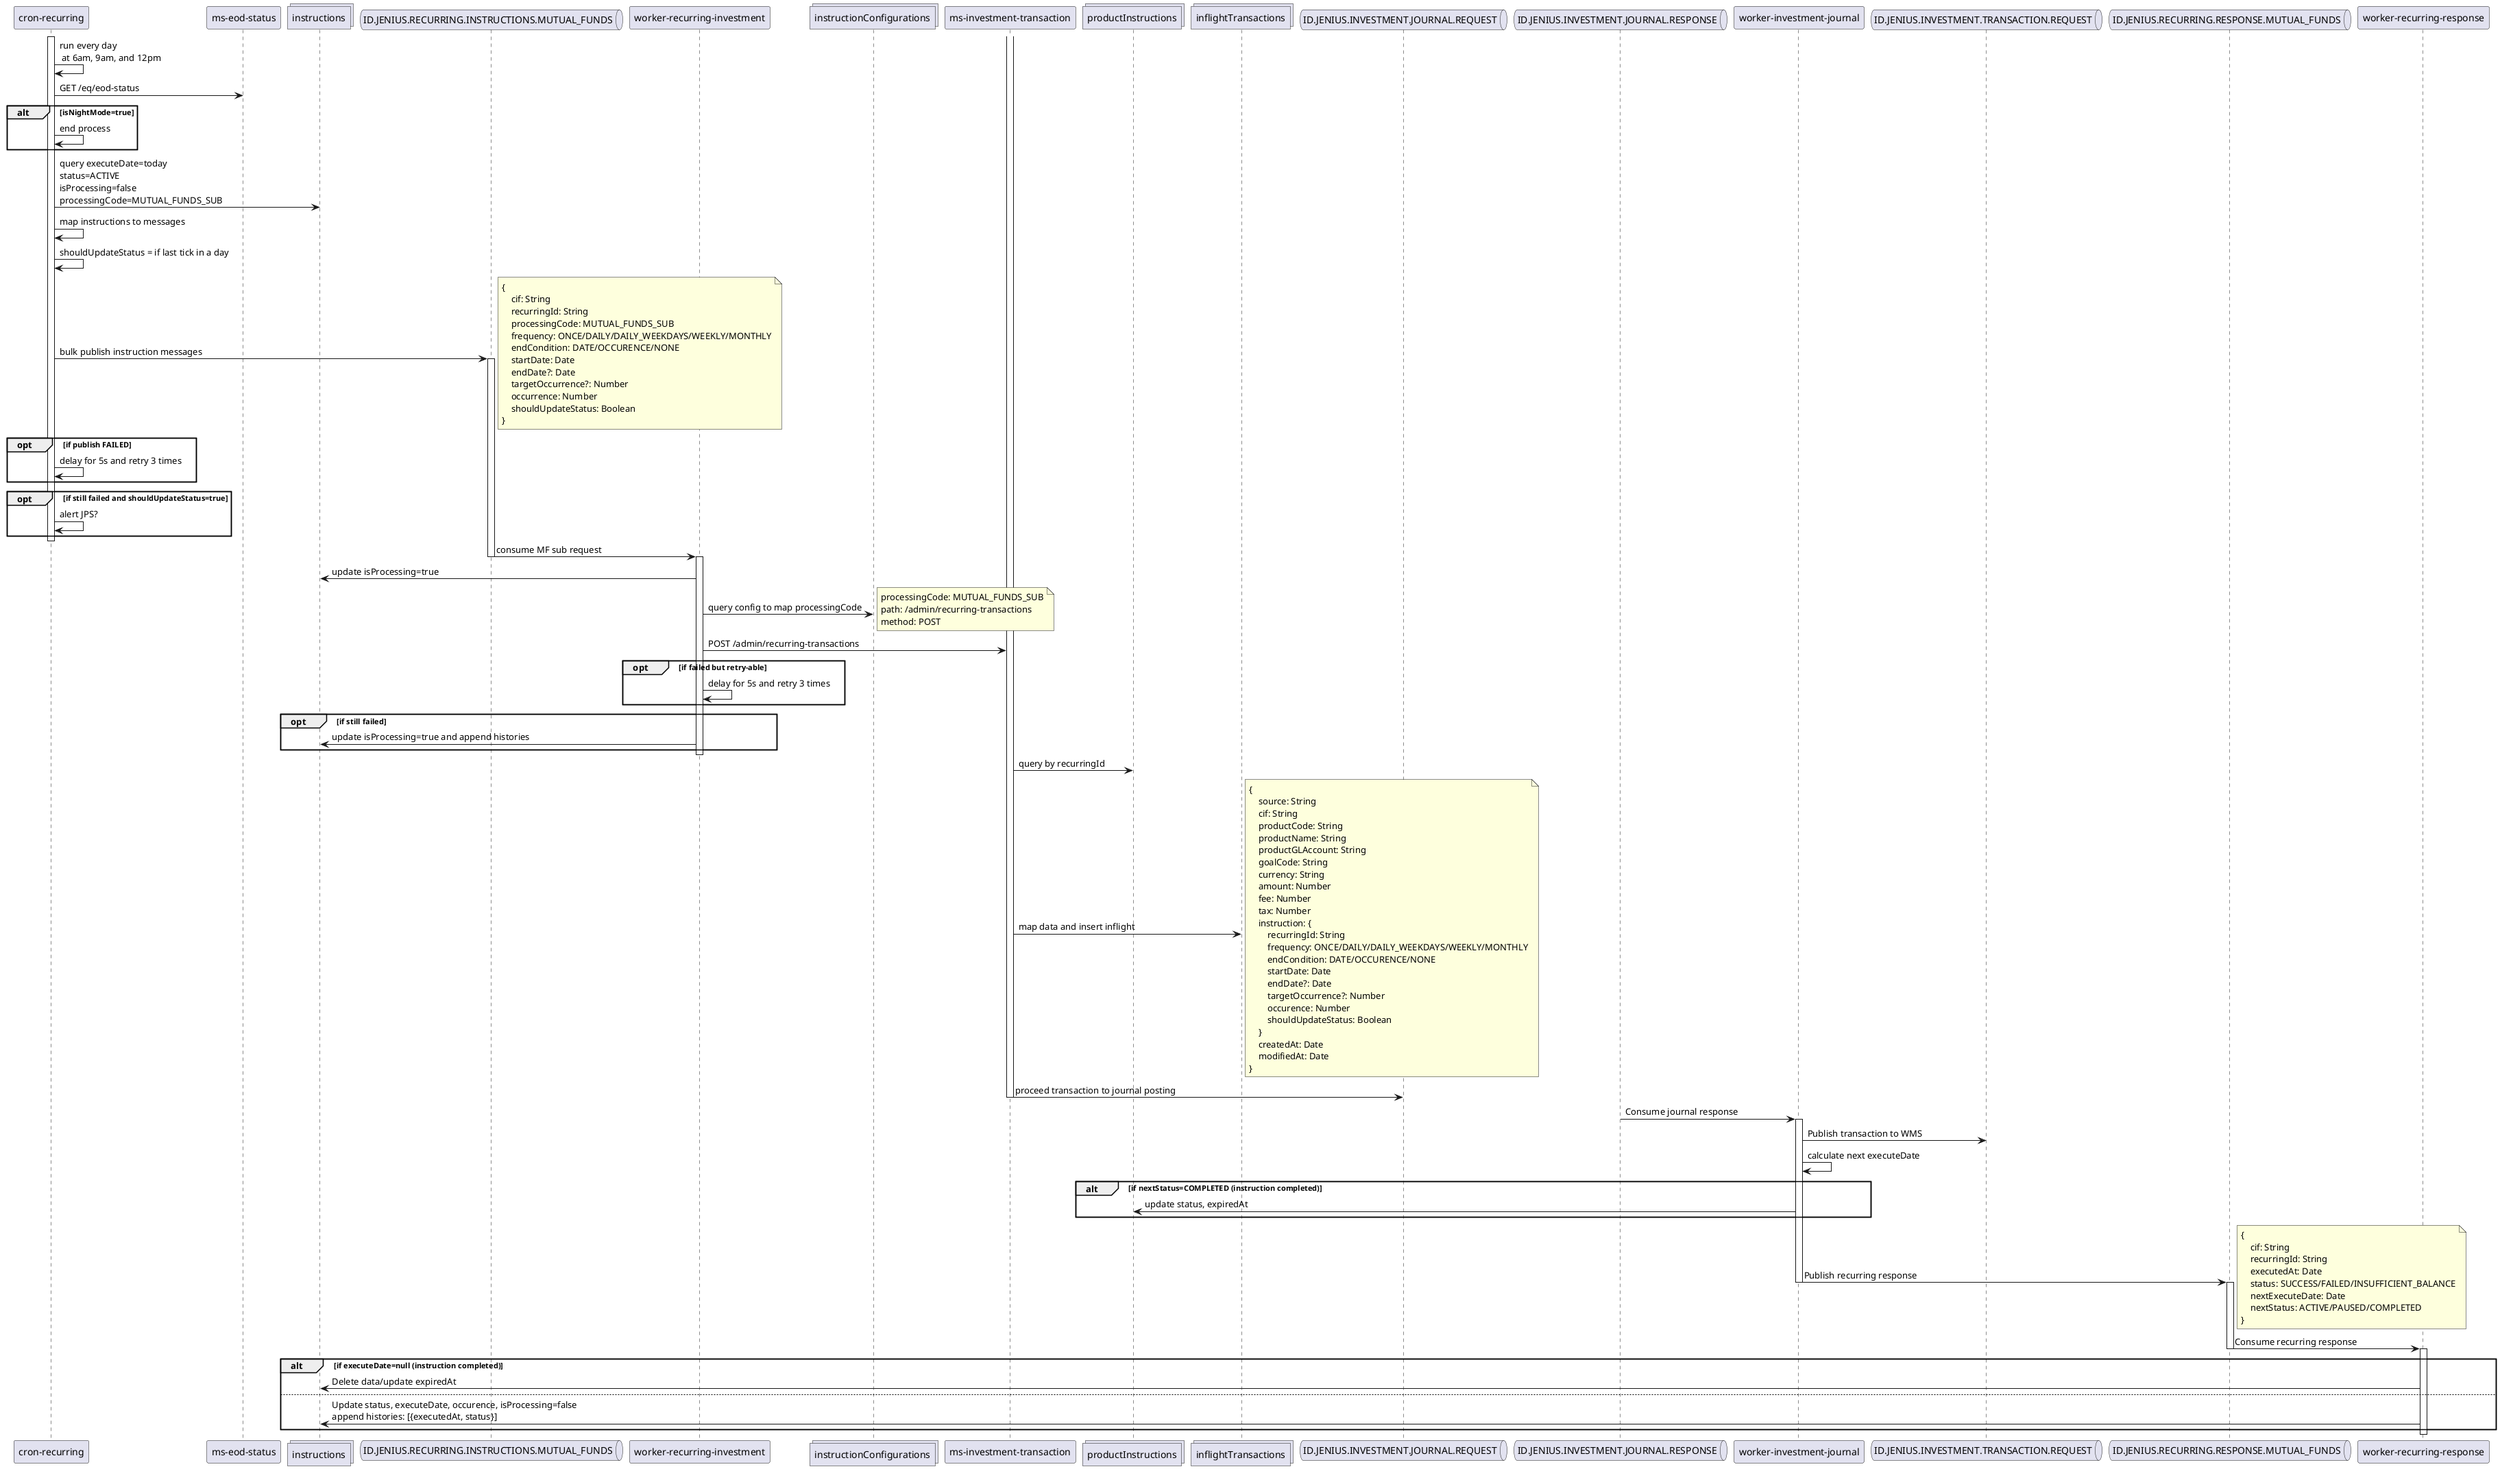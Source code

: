 @startuml mutual funds cron recurring

participant "cron-recurring" as cron
participant "ms-eod-status" as eod
collections "instructions" as instr
queue "ID.JENIUS.RECURRING.INSTRUCTIONS.MUTUAL_FUNDS" as kafkaRec
participant "worker-recurring-investment" as wri
collections "instructionConfigurations" as configs
participant "ms-investment-transaction" as mit
collections "productInstructions" as prodIns
collections "inflightTransactions" as inflights
queue "ID.JENIUS.INVESTMENT.JOURNAL.REQUEST" as kafkaJournal
queue "ID.JENIUS.INVESTMENT.JOURNAL.RESPONSE" as kafkaJournalRes
participant "worker-investment-journal" as wij
queue "ID.JENIUS.INVESTMENT.TRANSACTION.REQUEST" as kafkaWms
queue "ID.JENIUS.RECURRING.RESPONSE.MUTUAL_FUNDS" as kafkaRecRes
participant "worker-recurring-response" as wrr

activate cron
cron -> cron: run every day\n at 6am, 9am, and 12pm
cron -> eod: GET /eq/eod-status
alt isNightMode=true
cron -> cron: end process
end
cron -> instr: query executeDate=today\nstatus=ACTIVE\nisProcessing=false\nprocessingCode=MUTUAL_FUNDS_SUB
cron -> cron: map instructions to messages
cron -> cron: shouldUpdateStatus = if last tick in a day
cron -> kafkaRec: bulk publish instruction messages
note right
{ 
    cif: String
    recurringId: String
    processingCode: MUTUAL_FUNDS_SUB
    frequency: ONCE/DAILY/DAILY_WEEKDAYS/WEEKLY/MONTHLY
    endCondition: DATE/OCCURENCE/NONE
    startDate: Date
    endDate?: Date
    targetOccurrence?: Number
    occurrence: Number
    shouldUpdateStatus: Boolean
}
end note
activate kafkaRec
opt if publish FAILED
cron -> cron: delay for 5s and retry 3 times
end
opt if still failed and shouldUpdateStatus=true
cron -> cron: alert JPS?
end
deactivate cron
kafkaRec -> wri: consume MF sub request
deactivate kafkaRec
activate wri
wri -> instr: update isProcessing=true
wri -> configs: query config to map processingCode
note right
processingCode: MUTUAL_FUNDS_SUB
path: /admin/recurring-transactions
method: POST
end note
wri -> mit: POST /admin/recurring-transactions
opt if failed but retry-able
wri -> wri: delay for 5s and retry 3 times
end
opt if still failed
wri -> instr: update isProcessing=true and append histories
end
deactivate wri
activate mit
mit -> prodIns: query by recurringId
mit -> inflights: map data and insert inflight
note right
{ 
    source: String
    cif: String
    productCode: String
    productName: String
    productGLAccount: String
    goalCode: String
    currency: String
    amount: Number
    fee: Number
    tax: Number
    instruction: {
        recurringId: String
        frequency: ONCE/DAILY/DAILY_WEEKDAYS/WEEKLY/MONTHLY
        endCondition: DATE/OCCURENCE/NONE
        startDate: Date
        endDate?: Date
        targetOccurrence?: Number
        occurence: Number
        shouldUpdateStatus: Boolean
    }
    createdAt: Date
    modifiedAt: Date
}
end note
mit -> kafkaJournal: proceed transaction to journal posting
deactivate mit
kafkaJournalRes -> wij: Consume journal response
activate wij
wij -> kafkaWms: Publish transaction to WMS
wij -> wij: calculate next executeDate
alt if nextStatus=COMPLETED (instruction completed)
wij -> prodIns: update status, expiredAt
end
wij -> kafkaRecRes: Publish recurring response
note right 
{
    cif: String
    recurringId: String
    executedAt: Date
    status: SUCCESS/FAILED/INSUFFICIENT_BALANCE
    nextExecuteDate: Date
    nextStatus: ACTIVE/PAUSED/COMPLETED
}
end note
deactivate wij
activate kafkaRecRes
kafkaRecRes -> wrr: Consume recurring response
deactivate kafkaRecRes
activate wrr
alt if executeDate=null (instruction completed)
wrr -> instr: Delete data/update expiredAt
else
wrr -> instr: Update status, executeDate, occurence, isProcessing=false\nappend histories: [{executedAt, status}]
end
deactivate wrr

@enduml